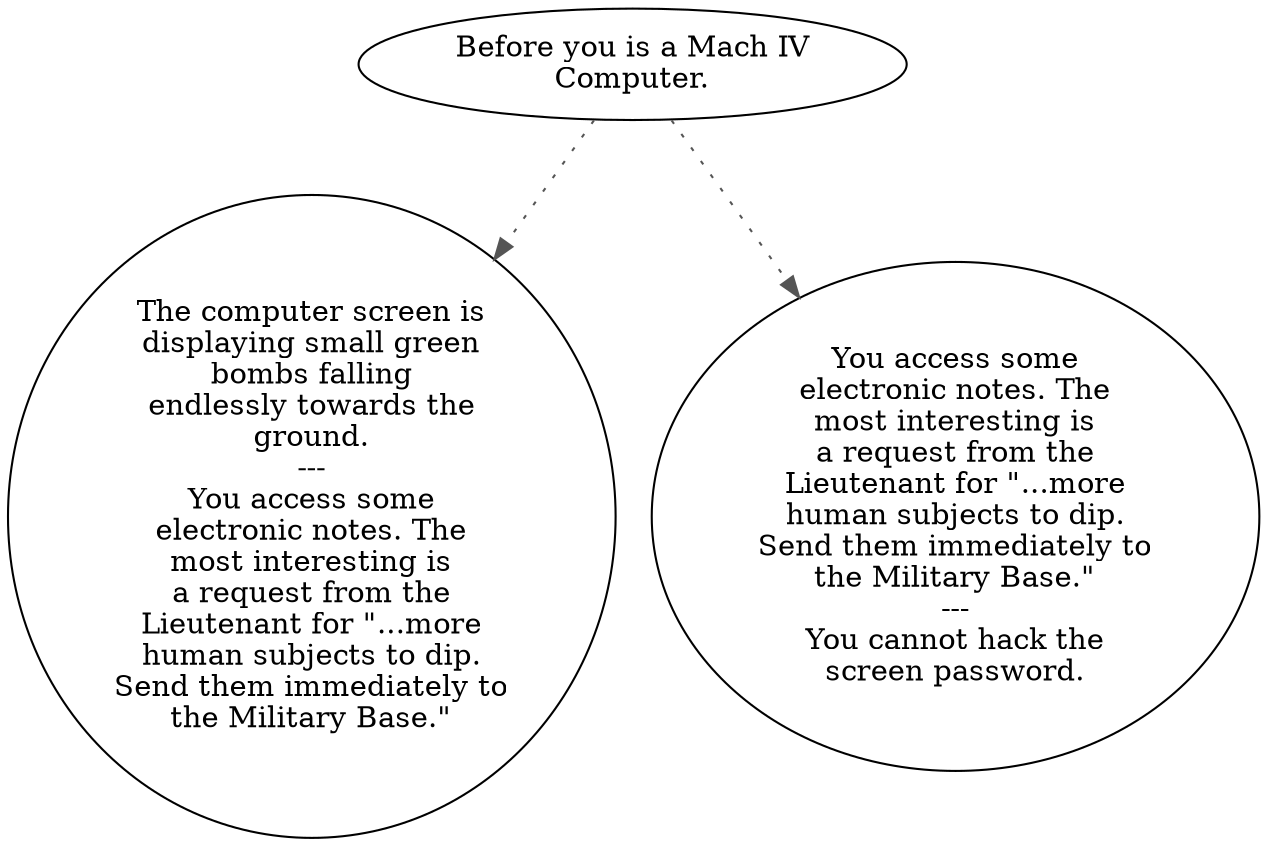 digraph MORPCOMP {
  "start" [style=filled       fillcolor="#FFFFFF"       color="#000000"]
  "start" -> "use_p_proc" [style=dotted color="#555555"]
  "start" -> "use_skill_on_p_proc" [style=dotted color="#555555"]
  "start" [label="Before you is a Mach IV\nComputer."]
  "use_p_proc" [style=filled       fillcolor="#FFFFFF"       color="#000000"]
  "use_p_proc" [label="The computer screen is\ndisplaying small green\nbombs falling\nendlessly towards the\nground.\n---\nYou access some\nelectronic notes. The\nmost interesting is\na request from the\nLieutenant for \"...more\nhuman subjects to dip.\nSend them immediately to\nthe Military Base.\""]
  "use_skill_on_p_proc" [style=filled       fillcolor="#FFFFFF"       color="#000000"]
  "use_skill_on_p_proc" [label="You access some\nelectronic notes. The\nmost interesting is\na request from the\nLieutenant for \"...more\nhuman subjects to dip.\nSend them immediately to\nthe Military Base.\"\n---\nYou cannot hack the\nscreen password."]
}